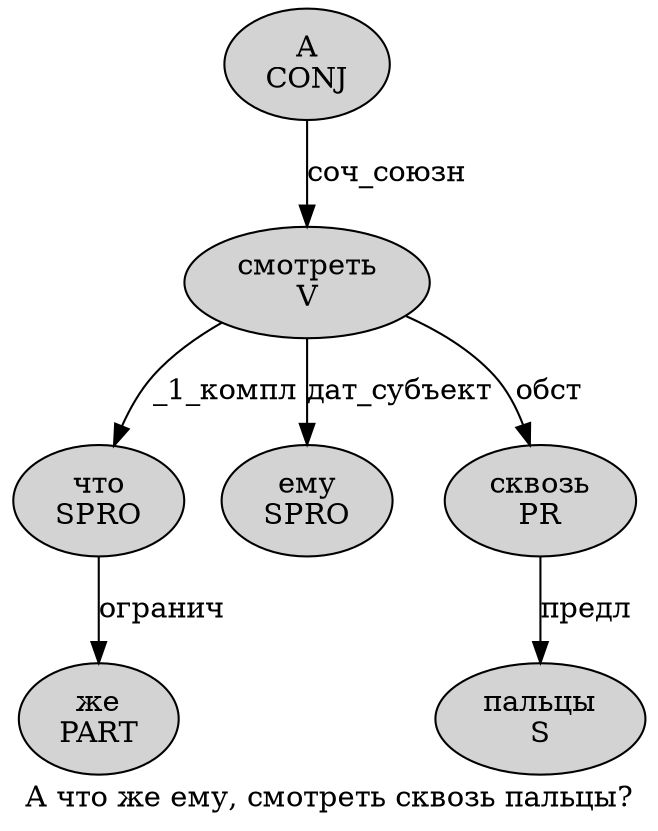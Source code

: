 digraph SENTENCE_1691 {
	graph [label="А что же ему, смотреть сквозь пальцы?"]
	node [style=filled]
		0 [label="А
CONJ" color="" fillcolor=lightgray penwidth=1 shape=ellipse]
		1 [label="что
SPRO" color="" fillcolor=lightgray penwidth=1 shape=ellipse]
		2 [label="же
PART" color="" fillcolor=lightgray penwidth=1 shape=ellipse]
		3 [label="ему
SPRO" color="" fillcolor=lightgray penwidth=1 shape=ellipse]
		5 [label="смотреть
V" color="" fillcolor=lightgray penwidth=1 shape=ellipse]
		6 [label="сквозь
PR" color="" fillcolor=lightgray penwidth=1 shape=ellipse]
		7 [label="пальцы
S" color="" fillcolor=lightgray penwidth=1 shape=ellipse]
			0 -> 5 [label="соч_союзн"]
			1 -> 2 [label="огранич"]
			6 -> 7 [label="предл"]
			5 -> 1 [label="_1_компл"]
			5 -> 3 [label="дат_субъект"]
			5 -> 6 [label="обст"]
}